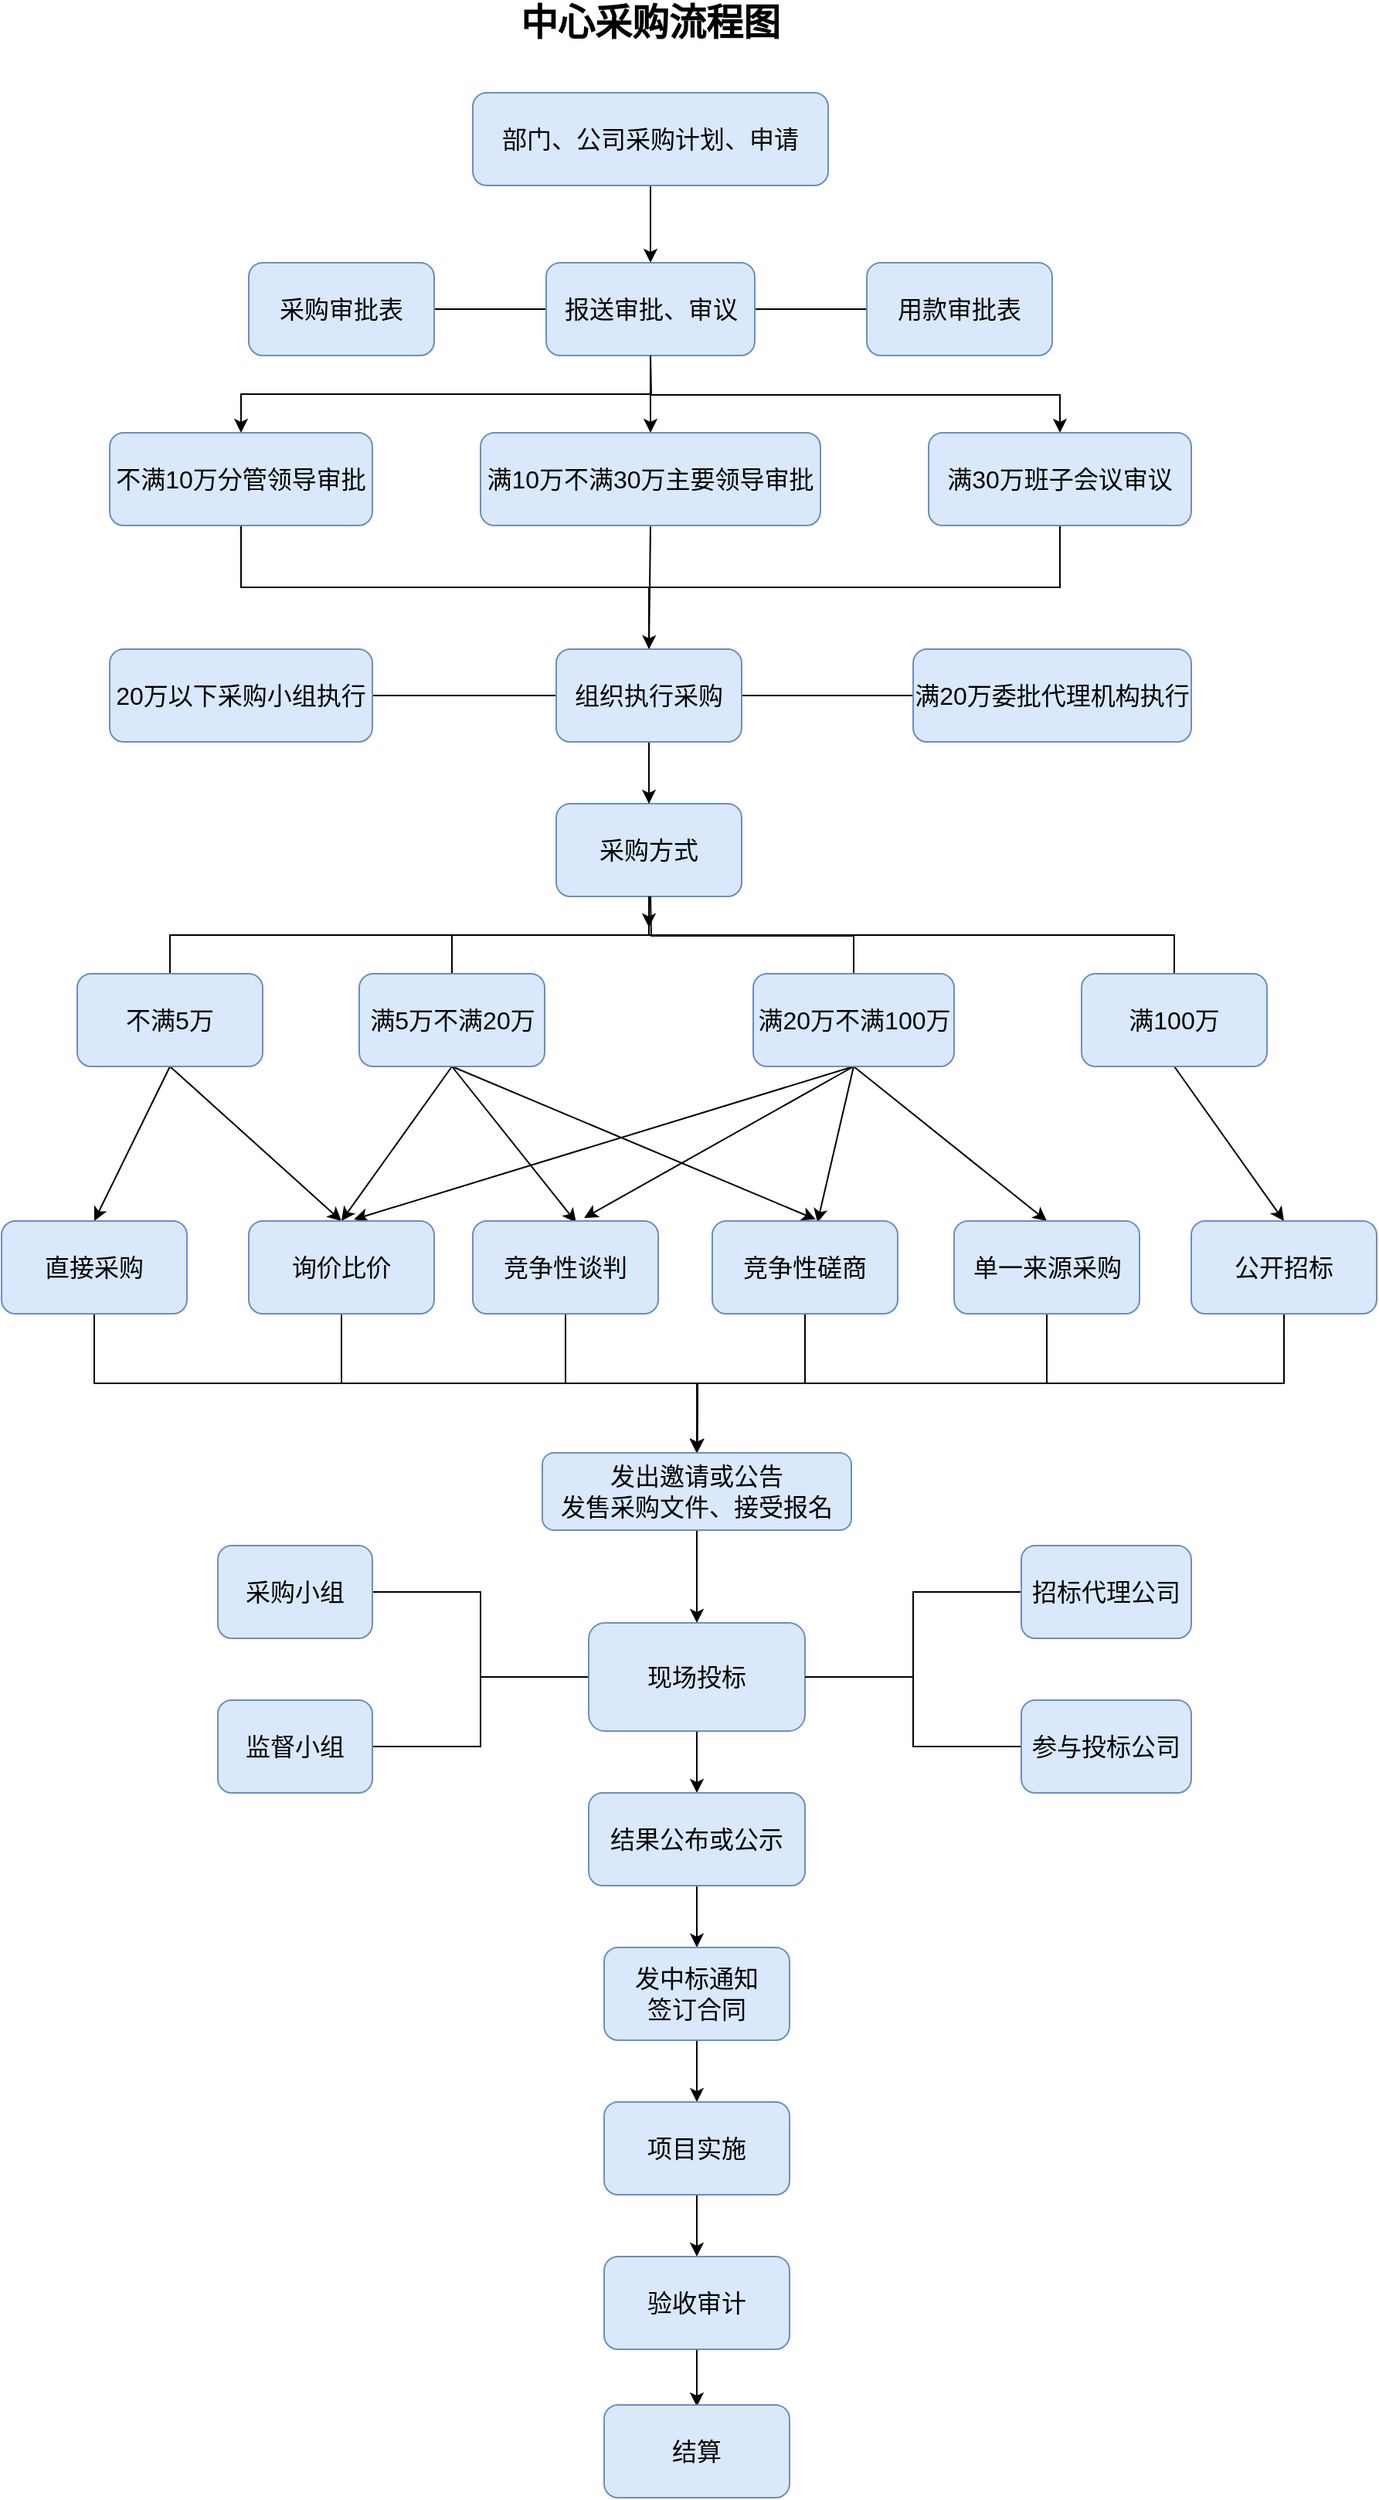 <mxfile version="17.4.0" type="github">
  <diagram id="N3gwCIWqZhKbX9w5mEa0" name="Page-1">
    <mxGraphModel dx="1102" dy="557" grid="1" gridSize="10" guides="1" tooltips="1" connect="1" arrows="1" fold="1" page="1" pageScale="1" pageWidth="1169" pageHeight="1654" math="0" shadow="0">
      <root>
        <mxCell id="0" />
        <mxCell id="1" parent="0" />
        <mxCell id="09WwTuHsZS0fro8fE326-3" style="edgeStyle=orthogonalEdgeStyle;rounded=0;orthogonalLoop=1;jettySize=auto;html=1;exitX=0.5;exitY=1;exitDx=0;exitDy=0;entryX=0.5;entryY=0;entryDx=0;entryDy=0;" edge="1" parent="1" source="09WwTuHsZS0fro8fE326-1" target="09WwTuHsZS0fro8fE326-2">
          <mxGeometry relative="1" as="geometry" />
        </mxCell>
        <mxCell id="09WwTuHsZS0fro8fE326-1" value="&lt;font style=&quot;font-size: 16px&quot;&gt;部门、公司采购计划、申请&lt;/font&gt;" style="rounded=1;whiteSpace=wrap;html=1;fillColor=#dae8fc;strokeColor=#6c8ebf;" vertex="1" parent="1">
          <mxGeometry x="455" y="80" width="230" height="60" as="geometry" />
        </mxCell>
        <mxCell id="09WwTuHsZS0fro8fE326-15" style="edgeStyle=none;rounded=0;orthogonalLoop=1;jettySize=auto;html=1;exitX=1;exitY=0.5;exitDx=0;exitDy=0;entryX=0;entryY=0.5;entryDx=0;entryDy=0;fontSize=18;endArrow=none;endFill=0;" edge="1" parent="1" source="09WwTuHsZS0fro8fE326-2" target="09WwTuHsZS0fro8fE326-13">
          <mxGeometry relative="1" as="geometry">
            <Array as="points">
              <mxPoint x="670" y="220" />
            </Array>
          </mxGeometry>
        </mxCell>
        <mxCell id="09WwTuHsZS0fro8fE326-16" style="edgeStyle=none;rounded=0;orthogonalLoop=1;jettySize=auto;html=1;exitX=0;exitY=0.5;exitDx=0;exitDy=0;entryX=1;entryY=0.5;entryDx=0;entryDy=0;fontSize=18;endArrow=none;endFill=0;" edge="1" parent="1" source="09WwTuHsZS0fro8fE326-2" target="09WwTuHsZS0fro8fE326-12">
          <mxGeometry relative="1" as="geometry" />
        </mxCell>
        <mxCell id="09WwTuHsZS0fro8fE326-17" style="edgeStyle=none;rounded=0;orthogonalLoop=1;jettySize=auto;html=1;exitX=0.5;exitY=1;exitDx=0;exitDy=0;entryX=0.5;entryY=0;entryDx=0;entryDy=0;fontSize=18;endArrow=classic;endFill=1;" edge="1" parent="1" source="09WwTuHsZS0fro8fE326-2" target="09WwTuHsZS0fro8fE326-4">
          <mxGeometry relative="1" as="geometry" />
        </mxCell>
        <mxCell id="09WwTuHsZS0fro8fE326-2" value="&lt;font style=&quot;font-size: 16px&quot;&gt;报送审批、审议&lt;/font&gt;" style="rounded=1;whiteSpace=wrap;html=1;fillColor=#dae8fc;strokeColor=#6c8ebf;" vertex="1" parent="1">
          <mxGeometry x="502.5" y="190" width="135" height="60" as="geometry" />
        </mxCell>
        <mxCell id="09WwTuHsZS0fro8fE326-26" style="edgeStyle=none;rounded=0;orthogonalLoop=1;jettySize=auto;html=1;exitX=0.5;exitY=1;exitDx=0;exitDy=0;fontSize=16;endArrow=classic;endFill=1;entryX=0.5;entryY=0;entryDx=0;entryDy=0;" edge="1" parent="1" source="09WwTuHsZS0fro8fE326-4" target="09WwTuHsZS0fro8fE326-21">
          <mxGeometry relative="1" as="geometry">
            <mxPoint x="650" y="420" as="targetPoint" />
          </mxGeometry>
        </mxCell>
        <mxCell id="09WwTuHsZS0fro8fE326-4" value="&lt;font style=&quot;font-size: 16px&quot;&gt;满10万不满30万主要领导审批&lt;/font&gt;" style="rounded=1;whiteSpace=wrap;html=1;fillColor=#dae8fc;strokeColor=#6c8ebf;" vertex="1" parent="1">
          <mxGeometry x="460" y="300" width="220" height="60" as="geometry" />
        </mxCell>
        <mxCell id="09WwTuHsZS0fro8fE326-7" value="&lt;b&gt;&lt;font style=&quot;font-size: 24px&quot;&gt;中心采购流程图&lt;/font&gt;&lt;/b&gt;" style="text;html=1;strokeColor=none;fillColor=none;align=center;verticalAlign=middle;whiteSpace=wrap;rounded=0;" vertex="1" parent="1">
          <mxGeometry x="445" y="20" width="250" height="30" as="geometry" />
        </mxCell>
        <mxCell id="09WwTuHsZS0fro8fE326-12" value="&lt;font style=&quot;font-size: 16px&quot;&gt;采购审批表&lt;/font&gt;" style="rounded=1;whiteSpace=wrap;html=1;fontSize=18;fillColor=#dae8fc;strokeColor=#6c8ebf;" vertex="1" parent="1">
          <mxGeometry x="310" y="190" width="120" height="60" as="geometry" />
        </mxCell>
        <mxCell id="09WwTuHsZS0fro8fE326-13" value="&lt;font style=&quot;font-size: 16px&quot;&gt;用款审批表&lt;/font&gt;" style="rounded=1;whiteSpace=wrap;html=1;fontSize=18;fillColor=#dae8fc;strokeColor=#6c8ebf;" vertex="1" parent="1">
          <mxGeometry x="710" y="190" width="120" height="60" as="geometry" />
        </mxCell>
        <mxCell id="09WwTuHsZS0fro8fE326-39" style="edgeStyle=orthogonalEdgeStyle;rounded=0;orthogonalLoop=1;jettySize=auto;html=1;exitX=0.5;exitY=0;exitDx=0;exitDy=0;fontSize=16;endArrow=none;endFill=0;entryX=0.5;entryY=1;entryDx=0;entryDy=0;startArrow=classic;startFill=1;" edge="1" parent="1" source="09WwTuHsZS0fro8fE326-19" target="09WwTuHsZS0fro8fE326-2">
          <mxGeometry relative="1" as="geometry">
            <mxPoint x="305" y="280" as="targetPoint" />
          </mxGeometry>
        </mxCell>
        <mxCell id="09WwTuHsZS0fro8fE326-41" style="edgeStyle=orthogonalEdgeStyle;rounded=0;orthogonalLoop=1;jettySize=auto;html=1;exitX=0.5;exitY=1;exitDx=0;exitDy=0;fontSize=16;endArrow=none;endFill=0;entryX=0.5;entryY=0;entryDx=0;entryDy=0;" edge="1" parent="1" source="09WwTuHsZS0fro8fE326-19" target="09WwTuHsZS0fro8fE326-21">
          <mxGeometry relative="1" as="geometry">
            <mxPoint x="530" y="420" as="targetPoint" />
          </mxGeometry>
        </mxCell>
        <mxCell id="09WwTuHsZS0fro8fE326-19" value="不满10万分管领导审批" style="rounded=1;whiteSpace=wrap;html=1;fontSize=16;fillColor=#dae8fc;strokeColor=#6c8ebf;" vertex="1" parent="1">
          <mxGeometry x="220" y="300" width="170" height="60" as="geometry" />
        </mxCell>
        <mxCell id="09WwTuHsZS0fro8fE326-40" style="edgeStyle=orthogonalEdgeStyle;rounded=0;orthogonalLoop=1;jettySize=auto;html=1;exitX=0.5;exitY=0;exitDx=0;exitDy=0;fontSize=16;endArrow=none;endFill=0;startArrow=classic;startFill=1;" edge="1" parent="1" source="09WwTuHsZS0fro8fE326-20">
          <mxGeometry relative="1" as="geometry">
            <mxPoint x="570" y="250" as="targetPoint" />
          </mxGeometry>
        </mxCell>
        <mxCell id="09WwTuHsZS0fro8fE326-42" style="edgeStyle=orthogonalEdgeStyle;rounded=0;orthogonalLoop=1;jettySize=auto;html=1;exitX=0.5;exitY=1;exitDx=0;exitDy=0;fontSize=16;endArrow=none;endFill=0;entryX=0.5;entryY=0;entryDx=0;entryDy=0;" edge="1" parent="1" source="09WwTuHsZS0fro8fE326-20" target="09WwTuHsZS0fro8fE326-21">
          <mxGeometry relative="1" as="geometry">
            <mxPoint x="835" y="400" as="targetPoint" />
          </mxGeometry>
        </mxCell>
        <mxCell id="09WwTuHsZS0fro8fE326-20" value="满30万班子会议审议" style="rounded=1;whiteSpace=wrap;html=1;fontSize=16;fillColor=#dae8fc;strokeColor=#6c8ebf;" vertex="1" parent="1">
          <mxGeometry x="750" y="300" width="170" height="60" as="geometry" />
        </mxCell>
        <mxCell id="09WwTuHsZS0fro8fE326-24" style="edgeStyle=none;rounded=0;orthogonalLoop=1;jettySize=auto;html=1;exitX=0;exitY=0.5;exitDx=0;exitDy=0;entryX=1;entryY=0.5;entryDx=0;entryDy=0;fontSize=16;endArrow=none;endFill=0;" edge="1" parent="1" source="09WwTuHsZS0fro8fE326-21" target="09WwTuHsZS0fro8fE326-22">
          <mxGeometry relative="1" as="geometry" />
        </mxCell>
        <mxCell id="09WwTuHsZS0fro8fE326-25" style="edgeStyle=none;rounded=0;orthogonalLoop=1;jettySize=auto;html=1;exitX=1;exitY=0.5;exitDx=0;exitDy=0;entryX=0;entryY=0.5;entryDx=0;entryDy=0;fontSize=16;endArrow=none;endFill=0;" edge="1" parent="1" source="09WwTuHsZS0fro8fE326-21" target="09WwTuHsZS0fro8fE326-23">
          <mxGeometry relative="1" as="geometry" />
        </mxCell>
        <mxCell id="09WwTuHsZS0fro8fE326-27" style="edgeStyle=none;rounded=0;orthogonalLoop=1;jettySize=auto;html=1;exitX=0.5;exitY=1;exitDx=0;exitDy=0;fontSize=16;endArrow=none;endFill=0;" edge="1" parent="1" source="09WwTuHsZS0fro8fE326-21" target="09WwTuHsZS0fro8fE326-28">
          <mxGeometry relative="1" as="geometry">
            <mxPoint x="569" y="550" as="targetPoint" />
          </mxGeometry>
        </mxCell>
        <mxCell id="09WwTuHsZS0fro8fE326-88" value="" style="edgeStyle=orthogonalEdgeStyle;rounded=0;orthogonalLoop=1;jettySize=auto;html=1;fontSize=16;endArrow=classic;endFill=1;" edge="1" parent="1" source="09WwTuHsZS0fro8fE326-21" target="09WwTuHsZS0fro8fE326-28">
          <mxGeometry relative="1" as="geometry" />
        </mxCell>
        <mxCell id="09WwTuHsZS0fro8fE326-21" value="组织执行采购" style="rounded=1;whiteSpace=wrap;html=1;fontSize=16;fillColor=#dae8fc;strokeColor=#6c8ebf;" vertex="1" parent="1">
          <mxGeometry x="509" y="440" width="120" height="60" as="geometry" />
        </mxCell>
        <mxCell id="09WwTuHsZS0fro8fE326-22" value="20万以下采购小组执行" style="rounded=1;whiteSpace=wrap;html=1;fontSize=16;fillColor=#dae8fc;strokeColor=#6c8ebf;" vertex="1" parent="1">
          <mxGeometry x="220" y="440" width="170" height="60" as="geometry" />
        </mxCell>
        <mxCell id="09WwTuHsZS0fro8fE326-23" value="满20万委批代理机构执行" style="rounded=1;whiteSpace=wrap;html=1;fontSize=16;fillColor=#dae8fc;strokeColor=#6c8ebf;" vertex="1" parent="1">
          <mxGeometry x="740" y="440" width="180" height="60" as="geometry" />
        </mxCell>
        <mxCell id="09WwTuHsZS0fro8fE326-102" style="edgeStyle=orthogonalEdgeStyle;rounded=0;orthogonalLoop=1;jettySize=auto;html=1;exitX=0.5;exitY=1;exitDx=0;exitDy=0;fontSize=16;endArrow=classic;endFill=1;strokeWidth=1;" edge="1" parent="1" source="09WwTuHsZS0fro8fE326-28">
          <mxGeometry relative="1" as="geometry">
            <mxPoint x="569" y="620" as="targetPoint" />
          </mxGeometry>
        </mxCell>
        <mxCell id="09WwTuHsZS0fro8fE326-28" value="采购方式" style="rounded=1;whiteSpace=wrap;html=1;fontSize=16;fillColor=#dae8fc;strokeColor=#6c8ebf;" vertex="1" parent="1">
          <mxGeometry x="509" y="540" width="120" height="60" as="geometry" />
        </mxCell>
        <mxCell id="09WwTuHsZS0fro8fE326-35" style="edgeStyle=orthogonalEdgeStyle;rounded=0;orthogonalLoop=1;jettySize=auto;html=1;exitX=0.5;exitY=0;exitDx=0;exitDy=0;fontSize=16;endArrow=none;endFill=0;entryX=0.5;entryY=1;entryDx=0;entryDy=0;" edge="1" parent="1" source="09WwTuHsZS0fro8fE326-30" target="09WwTuHsZS0fro8fE326-28">
          <mxGeometry relative="1" as="geometry">
            <mxPoint x="259" y="630" as="targetPoint" />
          </mxGeometry>
        </mxCell>
        <mxCell id="09WwTuHsZS0fro8fE326-49" style="edgeStyle=none;rounded=0;orthogonalLoop=1;jettySize=auto;html=1;exitX=0.5;exitY=1;exitDx=0;exitDy=0;entryX=0.5;entryY=0;entryDx=0;entryDy=0;fontSize=16;endArrow=classic;endFill=1;" edge="1" parent="1" source="09WwTuHsZS0fro8fE326-30" target="09WwTuHsZS0fro8fE326-43">
          <mxGeometry relative="1" as="geometry" />
        </mxCell>
        <mxCell id="09WwTuHsZS0fro8fE326-50" style="edgeStyle=none;rounded=0;orthogonalLoop=1;jettySize=auto;html=1;exitX=0.5;exitY=1;exitDx=0;exitDy=0;entryX=0.5;entryY=0;entryDx=0;entryDy=0;fontSize=16;endArrow=classic;endFill=1;" edge="1" parent="1" source="09WwTuHsZS0fro8fE326-30" target="09WwTuHsZS0fro8fE326-44">
          <mxGeometry relative="1" as="geometry" />
        </mxCell>
        <mxCell id="09WwTuHsZS0fro8fE326-30" value="不满5万" style="rounded=1;whiteSpace=wrap;html=1;fontSize=16;fillColor=#dae8fc;strokeColor=#6c8ebf;" vertex="1" parent="1">
          <mxGeometry x="199" y="650" width="120" height="60" as="geometry" />
        </mxCell>
        <mxCell id="09WwTuHsZS0fro8fE326-36" style="edgeStyle=orthogonalEdgeStyle;rounded=0;orthogonalLoop=1;jettySize=auto;html=1;exitX=0.5;exitY=0;exitDx=0;exitDy=0;fontSize=16;endArrow=none;endFill=0;entryX=0.5;entryY=1;entryDx=0;entryDy=0;" edge="1" parent="1" source="09WwTuHsZS0fro8fE326-31" target="09WwTuHsZS0fro8fE326-28">
          <mxGeometry relative="1" as="geometry">
            <mxPoint x="442" y="630" as="targetPoint" />
          </mxGeometry>
        </mxCell>
        <mxCell id="09WwTuHsZS0fro8fE326-51" style="edgeStyle=none;rounded=0;orthogonalLoop=1;jettySize=auto;html=1;exitX=0.5;exitY=1;exitDx=0;exitDy=0;entryX=0.5;entryY=0;entryDx=0;entryDy=0;fontSize=16;endArrow=classic;endFill=1;" edge="1" parent="1" source="09WwTuHsZS0fro8fE326-31" target="09WwTuHsZS0fro8fE326-44">
          <mxGeometry relative="1" as="geometry" />
        </mxCell>
        <mxCell id="09WwTuHsZS0fro8fE326-52" style="edgeStyle=none;rounded=0;orthogonalLoop=1;jettySize=auto;html=1;exitX=0.5;exitY=1;exitDx=0;exitDy=0;entryX=0.558;entryY=0.017;entryDx=0;entryDy=0;entryPerimeter=0;fontSize=16;endArrow=classic;endFill=1;" edge="1" parent="1" source="09WwTuHsZS0fro8fE326-31" target="09WwTuHsZS0fro8fE326-45">
          <mxGeometry relative="1" as="geometry" />
        </mxCell>
        <mxCell id="09WwTuHsZS0fro8fE326-53" style="edgeStyle=none;rounded=0;orthogonalLoop=1;jettySize=auto;html=1;exitX=0.5;exitY=1;exitDx=0;exitDy=0;entryX=0.558;entryY=-0.017;entryDx=0;entryDy=0;entryPerimeter=0;fontSize=16;endArrow=classic;endFill=1;" edge="1" parent="1" source="09WwTuHsZS0fro8fE326-31" target="09WwTuHsZS0fro8fE326-46">
          <mxGeometry relative="1" as="geometry" />
        </mxCell>
        <mxCell id="09WwTuHsZS0fro8fE326-31" value="满5万不满20万" style="rounded=1;whiteSpace=wrap;html=1;fontSize=16;fillColor=#dae8fc;strokeColor=#6c8ebf;" vertex="1" parent="1">
          <mxGeometry x="381.5" y="650" width="120" height="60" as="geometry" />
        </mxCell>
        <mxCell id="09WwTuHsZS0fro8fE326-37" style="edgeStyle=orthogonalEdgeStyle;rounded=0;orthogonalLoop=1;jettySize=auto;html=1;exitX=0.5;exitY=0;exitDx=0;exitDy=0;fontSize=16;endArrow=none;endFill=0;" edge="1" parent="1" source="09WwTuHsZS0fro8fE326-32">
          <mxGeometry relative="1" as="geometry">
            <mxPoint x="570" y="600" as="targetPoint" />
          </mxGeometry>
        </mxCell>
        <mxCell id="09WwTuHsZS0fro8fE326-54" style="edgeStyle=none;rounded=0;orthogonalLoop=1;jettySize=auto;html=1;exitX=0.5;exitY=1;exitDx=0;exitDy=0;entryX=0.567;entryY=-0.017;entryDx=0;entryDy=0;fontSize=16;endArrow=classic;endFill=1;entryPerimeter=0;" edge="1" parent="1" source="09WwTuHsZS0fro8fE326-32" target="09WwTuHsZS0fro8fE326-44">
          <mxGeometry relative="1" as="geometry" />
        </mxCell>
        <mxCell id="09WwTuHsZS0fro8fE326-55" style="edgeStyle=none;rounded=0;orthogonalLoop=1;jettySize=auto;html=1;exitX=0.5;exitY=1;exitDx=0;exitDy=0;entryX=0.567;entryY=0.017;entryDx=0;entryDy=0;fontSize=16;endArrow=classic;endFill=1;entryPerimeter=0;" edge="1" parent="1" source="09WwTuHsZS0fro8fE326-32" target="09WwTuHsZS0fro8fE326-46">
          <mxGeometry relative="1" as="geometry" />
        </mxCell>
        <mxCell id="09WwTuHsZS0fro8fE326-56" style="edgeStyle=none;rounded=0;orthogonalLoop=1;jettySize=auto;html=1;exitX=0.5;exitY=1;exitDx=0;exitDy=0;entryX=0.5;entryY=0;entryDx=0;entryDy=0;fontSize=16;endArrow=classic;endFill=1;" edge="1" parent="1" source="09WwTuHsZS0fro8fE326-32" target="09WwTuHsZS0fro8fE326-47">
          <mxGeometry relative="1" as="geometry" />
        </mxCell>
        <mxCell id="09WwTuHsZS0fro8fE326-103" style="rounded=0;orthogonalLoop=1;jettySize=auto;html=1;exitX=0.5;exitY=1;exitDx=0;exitDy=0;entryX=0.6;entryY=-0.033;entryDx=0;entryDy=0;entryPerimeter=0;fontSize=16;startArrow=none;startFill=0;endArrow=classic;endFill=1;strokeWidth=1;" edge="1" parent="1" source="09WwTuHsZS0fro8fE326-32" target="09WwTuHsZS0fro8fE326-45">
          <mxGeometry relative="1" as="geometry" />
        </mxCell>
        <mxCell id="09WwTuHsZS0fro8fE326-32" value="满20万不满100万" style="rounded=1;whiteSpace=wrap;html=1;fontSize=16;fillColor=#dae8fc;strokeColor=#6c8ebf;" vertex="1" parent="1">
          <mxGeometry x="636.5" y="650" width="130" height="60" as="geometry" />
        </mxCell>
        <mxCell id="09WwTuHsZS0fro8fE326-38" style="edgeStyle=orthogonalEdgeStyle;rounded=0;orthogonalLoop=1;jettySize=auto;html=1;exitX=0.5;exitY=0;exitDx=0;exitDy=0;fontSize=16;endArrow=none;endFill=0;" edge="1" parent="1" source="09WwTuHsZS0fro8fE326-33">
          <mxGeometry relative="1" as="geometry">
            <mxPoint x="569" y="625" as="targetPoint" />
            <Array as="points">
              <mxPoint x="909" y="625" />
              <mxPoint x="569" y="625" />
            </Array>
          </mxGeometry>
        </mxCell>
        <mxCell id="09WwTuHsZS0fro8fE326-57" style="edgeStyle=none;rounded=0;orthogonalLoop=1;jettySize=auto;html=1;exitX=0.5;exitY=1;exitDx=0;exitDy=0;entryX=0.5;entryY=0;entryDx=0;entryDy=0;fontSize=16;endArrow=classic;endFill=1;" edge="1" parent="1" source="09WwTuHsZS0fro8fE326-33" target="09WwTuHsZS0fro8fE326-48">
          <mxGeometry relative="1" as="geometry" />
        </mxCell>
        <mxCell id="09WwTuHsZS0fro8fE326-33" value="满100万" style="rounded=1;whiteSpace=wrap;html=1;fontSize=16;fillColor=#dae8fc;strokeColor=#6c8ebf;" vertex="1" parent="1">
          <mxGeometry x="849" y="650" width="120" height="60" as="geometry" />
        </mxCell>
        <mxCell id="09WwTuHsZS0fro8fE326-34" style="edgeStyle=none;rounded=0;orthogonalLoop=1;jettySize=auto;html=1;exitX=1;exitY=0.5;exitDx=0;exitDy=0;fontSize=16;endArrow=none;endFill=0;" edge="1" parent="1" source="09WwTuHsZS0fro8fE326-33" target="09WwTuHsZS0fro8fE326-33">
          <mxGeometry relative="1" as="geometry" />
        </mxCell>
        <mxCell id="09WwTuHsZS0fro8fE326-95" style="edgeStyle=orthogonalEdgeStyle;rounded=0;orthogonalLoop=1;jettySize=auto;html=1;exitX=0.5;exitY=1;exitDx=0;exitDy=0;entryX=0.5;entryY=0;entryDx=0;entryDy=0;fontSize=16;endArrow=classic;endFill=1;strokeWidth=1;" edge="1" parent="1" source="09WwTuHsZS0fro8fE326-43" target="09WwTuHsZS0fro8fE326-64">
          <mxGeometry relative="1" as="geometry" />
        </mxCell>
        <mxCell id="09WwTuHsZS0fro8fE326-43" value="直接采购" style="rounded=1;whiteSpace=wrap;html=1;fontSize=16;fillColor=#dae8fc;strokeColor=#6c8ebf;" vertex="1" parent="1">
          <mxGeometry x="150" y="810" width="120" height="60" as="geometry" />
        </mxCell>
        <mxCell id="09WwTuHsZS0fro8fE326-96" style="edgeStyle=orthogonalEdgeStyle;rounded=0;orthogonalLoop=1;jettySize=auto;html=1;exitX=0.5;exitY=1;exitDx=0;exitDy=0;fontSize=16;endArrow=classic;endFill=1;strokeWidth=1;" edge="1" parent="1" source="09WwTuHsZS0fro8fE326-44">
          <mxGeometry relative="1" as="geometry">
            <mxPoint x="600" y="960" as="targetPoint" />
          </mxGeometry>
        </mxCell>
        <mxCell id="09WwTuHsZS0fro8fE326-44" value="询价比价" style="rounded=1;whiteSpace=wrap;html=1;fontSize=16;fillColor=#dae8fc;strokeColor=#6c8ebf;" vertex="1" parent="1">
          <mxGeometry x="310" y="810" width="120" height="60" as="geometry" />
        </mxCell>
        <mxCell id="09WwTuHsZS0fro8fE326-97" style="edgeStyle=orthogonalEdgeStyle;rounded=0;orthogonalLoop=1;jettySize=auto;html=1;exitX=0.5;exitY=1;exitDx=0;exitDy=0;fontSize=16;endArrow=classic;endFill=1;strokeWidth=1;" edge="1" parent="1" source="09WwTuHsZS0fro8fE326-45">
          <mxGeometry relative="1" as="geometry">
            <mxPoint x="600" y="960" as="targetPoint" />
          </mxGeometry>
        </mxCell>
        <mxCell id="09WwTuHsZS0fro8fE326-45" value="竞争性谈判" style="rounded=1;whiteSpace=wrap;html=1;fontSize=16;fillColor=#dae8fc;strokeColor=#6c8ebf;" vertex="1" parent="1">
          <mxGeometry x="455" y="810" width="120" height="60" as="geometry" />
        </mxCell>
        <mxCell id="09WwTuHsZS0fro8fE326-98" style="edgeStyle=orthogonalEdgeStyle;rounded=0;orthogonalLoop=1;jettySize=auto;html=1;exitX=0.5;exitY=1;exitDx=0;exitDy=0;fontSize=16;endArrow=classic;endFill=1;strokeWidth=1;" edge="1" parent="1" source="09WwTuHsZS0fro8fE326-46">
          <mxGeometry relative="1" as="geometry">
            <mxPoint x="600" y="960" as="targetPoint" />
          </mxGeometry>
        </mxCell>
        <mxCell id="09WwTuHsZS0fro8fE326-46" value="竞争性磋商" style="rounded=1;whiteSpace=wrap;html=1;fontSize=16;fillColor=#dae8fc;strokeColor=#6c8ebf;" vertex="1" parent="1">
          <mxGeometry x="610" y="810" width="120" height="60" as="geometry" />
        </mxCell>
        <mxCell id="09WwTuHsZS0fro8fE326-99" style="edgeStyle=orthogonalEdgeStyle;rounded=0;orthogonalLoop=1;jettySize=auto;html=1;exitX=0.5;exitY=1;exitDx=0;exitDy=0;fontSize=16;endArrow=classic;endFill=1;strokeWidth=1;" edge="1" parent="1" source="09WwTuHsZS0fro8fE326-47">
          <mxGeometry relative="1" as="geometry">
            <mxPoint x="600" y="960" as="targetPoint" />
          </mxGeometry>
        </mxCell>
        <mxCell id="09WwTuHsZS0fro8fE326-47" value="单一来源采购" style="rounded=1;whiteSpace=wrap;html=1;fontSize=16;fillColor=#dae8fc;strokeColor=#6c8ebf;" vertex="1" parent="1">
          <mxGeometry x="766.5" y="810" width="120" height="60" as="geometry" />
        </mxCell>
        <mxCell id="09WwTuHsZS0fro8fE326-100" style="edgeStyle=orthogonalEdgeStyle;rounded=0;orthogonalLoop=1;jettySize=auto;html=1;exitX=0.5;exitY=1;exitDx=0;exitDy=0;fontSize=16;endArrow=classic;endFill=1;strokeWidth=1;" edge="1" parent="1" source="09WwTuHsZS0fro8fE326-48">
          <mxGeometry relative="1" as="geometry">
            <mxPoint x="600" y="960" as="targetPoint" />
          </mxGeometry>
        </mxCell>
        <mxCell id="09WwTuHsZS0fro8fE326-48" value="公开招标" style="rounded=1;whiteSpace=wrap;html=1;fontSize=16;fillColor=#dae8fc;strokeColor=#6c8ebf;" vertex="1" parent="1">
          <mxGeometry x="920" y="810" width="120" height="60" as="geometry" />
        </mxCell>
        <mxCell id="09WwTuHsZS0fro8fE326-77" style="edgeStyle=none;rounded=0;orthogonalLoop=1;jettySize=auto;html=1;exitX=0.5;exitY=1;exitDx=0;exitDy=0;entryX=0.5;entryY=0;entryDx=0;entryDy=0;fontSize=16;endArrow=classic;endFill=1;" edge="1" parent="1" source="09WwTuHsZS0fro8fE326-64" target="09WwTuHsZS0fro8fE326-68">
          <mxGeometry relative="1" as="geometry" />
        </mxCell>
        <mxCell id="09WwTuHsZS0fro8fE326-64" value="发出邀请或公告&lt;br&gt;发售采购文件、接受报名" style="rounded=1;whiteSpace=wrap;html=1;fontSize=16;fillColor=#dae8fc;strokeColor=#6c8ebf;" vertex="1" parent="1">
          <mxGeometry x="500" y="960" width="200" height="50" as="geometry" />
        </mxCell>
        <mxCell id="09WwTuHsZS0fro8fE326-72" style="edgeStyle=orthogonalEdgeStyle;rounded=0;orthogonalLoop=1;jettySize=auto;html=1;exitX=1;exitY=0.5;exitDx=0;exitDy=0;fontSize=16;endArrow=none;endFill=0;entryX=0;entryY=0.5;entryDx=0;entryDy=0;" edge="1" parent="1" source="09WwTuHsZS0fro8fE326-66" target="09WwTuHsZS0fro8fE326-68">
          <mxGeometry relative="1" as="geometry">
            <mxPoint x="430" y="1050" as="targetPoint" />
          </mxGeometry>
        </mxCell>
        <mxCell id="09WwTuHsZS0fro8fE326-66" value="采购小组" style="rounded=1;whiteSpace=wrap;html=1;fontSize=16;fillColor=#dae8fc;strokeColor=#6c8ebf;" vertex="1" parent="1">
          <mxGeometry x="290" y="1020" width="100" height="60" as="geometry" />
        </mxCell>
        <mxCell id="09WwTuHsZS0fro8fE326-73" style="edgeStyle=orthogonalEdgeStyle;rounded=0;orthogonalLoop=1;jettySize=auto;html=1;exitX=1;exitY=0.5;exitDx=0;exitDy=0;fontSize=16;endArrow=none;endFill=0;entryX=0;entryY=0.5;entryDx=0;entryDy=0;" edge="1" parent="1" source="09WwTuHsZS0fro8fE326-67" target="09WwTuHsZS0fro8fE326-68">
          <mxGeometry relative="1" as="geometry">
            <mxPoint x="430" y="1150" as="targetPoint" />
          </mxGeometry>
        </mxCell>
        <mxCell id="09WwTuHsZS0fro8fE326-67" value="监督小组" style="rounded=1;whiteSpace=wrap;html=1;fontSize=16;fillColor=#dae8fc;strokeColor=#6c8ebf;" vertex="1" parent="1">
          <mxGeometry x="290" y="1120" width="100" height="60" as="geometry" />
        </mxCell>
        <mxCell id="09WwTuHsZS0fro8fE326-78" style="edgeStyle=none;rounded=0;orthogonalLoop=1;jettySize=auto;html=1;exitX=0.5;exitY=1;exitDx=0;exitDy=0;fontSize=16;endArrow=classic;endFill=1;entryX=0.5;entryY=0;entryDx=0;entryDy=0;" edge="1" parent="1" source="09WwTuHsZS0fro8fE326-68" target="09WwTuHsZS0fro8fE326-79">
          <mxGeometry relative="1" as="geometry">
            <mxPoint x="600" y="1160" as="targetPoint" />
          </mxGeometry>
        </mxCell>
        <mxCell id="09WwTuHsZS0fro8fE326-68" value="现场投标" style="rounded=1;whiteSpace=wrap;html=1;fontSize=16;fillColor=#dae8fc;strokeColor=#6c8ebf;" vertex="1" parent="1">
          <mxGeometry x="530" y="1070" width="140" height="70" as="geometry" />
        </mxCell>
        <mxCell id="09WwTuHsZS0fro8fE326-74" style="edgeStyle=orthogonalEdgeStyle;rounded=0;orthogonalLoop=1;jettySize=auto;html=1;exitX=0;exitY=0.5;exitDx=0;exitDy=0;fontSize=16;endArrow=none;endFill=0;entryX=1;entryY=0.5;entryDx=0;entryDy=0;" edge="1" parent="1" source="09WwTuHsZS0fro8fE326-69" target="09WwTuHsZS0fro8fE326-68">
          <mxGeometry relative="1" as="geometry">
            <mxPoint x="770" y="1050" as="targetPoint" />
          </mxGeometry>
        </mxCell>
        <mxCell id="09WwTuHsZS0fro8fE326-69" value="招标代理公司" style="rounded=1;whiteSpace=wrap;html=1;fontSize=16;fillColor=#dae8fc;strokeColor=#6c8ebf;" vertex="1" parent="1">
          <mxGeometry x="810" y="1020" width="110" height="60" as="geometry" />
        </mxCell>
        <mxCell id="09WwTuHsZS0fro8fE326-75" style="edgeStyle=orthogonalEdgeStyle;rounded=0;orthogonalLoop=1;jettySize=auto;html=1;exitX=0;exitY=0.5;exitDx=0;exitDy=0;fontSize=16;endArrow=none;endFill=0;entryX=1;entryY=0.5;entryDx=0;entryDy=0;" edge="1" parent="1" source="09WwTuHsZS0fro8fE326-70" target="09WwTuHsZS0fro8fE326-68">
          <mxGeometry relative="1" as="geometry">
            <mxPoint x="770" y="1150" as="targetPoint" />
          </mxGeometry>
        </mxCell>
        <mxCell id="09WwTuHsZS0fro8fE326-70" value="参与投标公司" style="rounded=1;whiteSpace=wrap;html=1;fontSize=16;fillColor=#dae8fc;strokeColor=#6c8ebf;" vertex="1" parent="1">
          <mxGeometry x="810" y="1120" width="110" height="60" as="geometry" />
        </mxCell>
        <mxCell id="09WwTuHsZS0fro8fE326-108" style="edgeStyle=none;rounded=0;orthogonalLoop=1;jettySize=auto;html=1;exitX=0.5;exitY=1;exitDx=0;exitDy=0;entryX=0.5;entryY=0;entryDx=0;entryDy=0;fontSize=16;startArrow=none;startFill=0;endArrow=classic;endFill=1;strokeWidth=1;" edge="1" parent="1" source="09WwTuHsZS0fro8fE326-79" target="09WwTuHsZS0fro8fE326-81">
          <mxGeometry relative="1" as="geometry" />
        </mxCell>
        <mxCell id="09WwTuHsZS0fro8fE326-79" value="结果公布或公示" style="rounded=1;whiteSpace=wrap;html=1;fontSize=16;fillColor=#dae8fc;strokeColor=#6c8ebf;" vertex="1" parent="1">
          <mxGeometry x="530" y="1180" width="140" height="60" as="geometry" />
        </mxCell>
        <mxCell id="09WwTuHsZS0fro8fE326-83" style="edgeStyle=none;rounded=0;orthogonalLoop=1;jettySize=auto;html=1;exitX=0.5;exitY=1;exitDx=0;exitDy=0;fontSize=16;endArrow=classic;endFill=1;" edge="1" parent="1" source="09WwTuHsZS0fro8fE326-81">
          <mxGeometry relative="1" as="geometry">
            <mxPoint x="600" y="1380" as="targetPoint" />
          </mxGeometry>
        </mxCell>
        <mxCell id="09WwTuHsZS0fro8fE326-81" value="发中标通知&lt;br&gt;签订合同" style="rounded=1;whiteSpace=wrap;html=1;fontSize=16;fillColor=#dae8fc;strokeColor=#6c8ebf;" vertex="1" parent="1">
          <mxGeometry x="540" y="1280" width="120" height="60" as="geometry" />
        </mxCell>
        <mxCell id="09WwTuHsZS0fro8fE326-84" style="edgeStyle=none;rounded=0;orthogonalLoop=1;jettySize=auto;html=1;exitX=0.5;exitY=1;exitDx=0;exitDy=0;fontSize=16;endArrow=classic;endFill=1;" edge="1" parent="1" source="09WwTuHsZS0fro8fE326-82">
          <mxGeometry relative="1" as="geometry">
            <mxPoint x="600" y="1480" as="targetPoint" />
          </mxGeometry>
        </mxCell>
        <mxCell id="09WwTuHsZS0fro8fE326-82" value="项目实施" style="rounded=1;whiteSpace=wrap;html=1;fontSize=16;fillColor=#dae8fc;strokeColor=#6c8ebf;" vertex="1" parent="1">
          <mxGeometry x="540" y="1380" width="120" height="60" as="geometry" />
        </mxCell>
        <mxCell id="09WwTuHsZS0fro8fE326-86" style="edgeStyle=none;rounded=0;orthogonalLoop=1;jettySize=auto;html=1;exitX=0.5;exitY=1;exitDx=0;exitDy=0;fontSize=16;endArrow=classic;endFill=1;" edge="1" parent="1" source="09WwTuHsZS0fro8fE326-85">
          <mxGeometry relative="1" as="geometry">
            <mxPoint x="600" y="1577" as="targetPoint" />
            <mxPoint x="600" y="1547" as="sourcePoint" />
            <Array as="points" />
          </mxGeometry>
        </mxCell>
        <mxCell id="09WwTuHsZS0fro8fE326-85" value="验收审计" style="rounded=1;whiteSpace=wrap;html=1;fontSize=16;fillColor=#dae8fc;strokeColor=#6c8ebf;" vertex="1" parent="1">
          <mxGeometry x="540" y="1480" width="120" height="60" as="geometry" />
        </mxCell>
        <mxCell id="09WwTuHsZS0fro8fE326-87" value="结算" style="rounded=1;whiteSpace=wrap;html=1;fontSize=16;fillColor=#dae8fc;strokeColor=#6c8ebf;" vertex="1" parent="1">
          <mxGeometry x="540" y="1576" width="120" height="60" as="geometry" />
        </mxCell>
      </root>
    </mxGraphModel>
  </diagram>
</mxfile>
